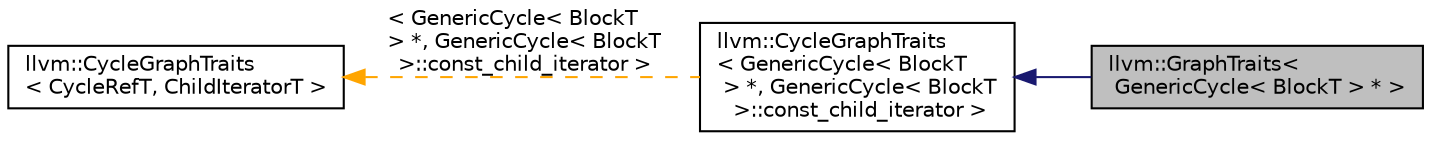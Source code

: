 digraph "llvm::GraphTraits&lt; GenericCycle&lt; BlockT &gt; * &gt;"
{
 // LATEX_PDF_SIZE
  bgcolor="transparent";
  edge [fontname="Helvetica",fontsize="10",labelfontname="Helvetica",labelfontsize="10"];
  node [fontname="Helvetica",fontsize="10",shape=record];
  rankdir="LR";
  Node1 [label="llvm::GraphTraits\<\l GenericCycle\< BlockT \> * \>",height=0.2,width=0.4,color="black", fillcolor="grey75", style="filled", fontcolor="black",tooltip=" "];
  Node2 -> Node1 [dir="back",color="midnightblue",fontsize="10",style="solid",fontname="Helvetica"];
  Node2 [label="llvm::CycleGraphTraits\l\< GenericCycle\< BlockT\l \> *, GenericCycle\< BlockT\l \>::const_child_iterator \>",height=0.2,width=0.4,color="black",URL="$structllvm_1_1CycleGraphTraits.html",tooltip=" "];
  Node3 -> Node2 [dir="back",color="orange",fontsize="10",style="dashed",label=" \< GenericCycle\< BlockT\l \> *, GenericCycle\< BlockT\l \>::const_child_iterator \>" ,fontname="Helvetica"];
  Node3 [label="llvm::CycleGraphTraits\l\< CycleRefT, ChildIteratorT \>",height=0.2,width=0.4,color="black",URL="$structllvm_1_1CycleGraphTraits.html",tooltip="GraphTraits for iterating over a sub-tree of the CycleT tree."];
}
